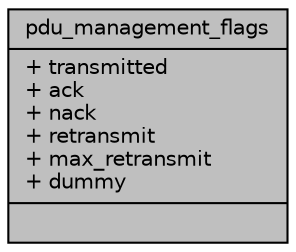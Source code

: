 digraph "pdu_management_flags"
{
 // LATEX_PDF_SIZE
  edge [fontname="Helvetica",fontsize="10",labelfontname="Helvetica",labelfontsize="10"];
  node [fontname="Helvetica",fontsize="10",shape=record];
  Node1 [label="{pdu_management_flags\n|+ transmitted\l+ ack\l+ nack\l+ retransmit\l+ max_retransmit\l+ dummy\l|}",height=0.2,width=0.4,color="black", fillcolor="grey75", style="filled", fontcolor="black",tooltip=" "];
}
